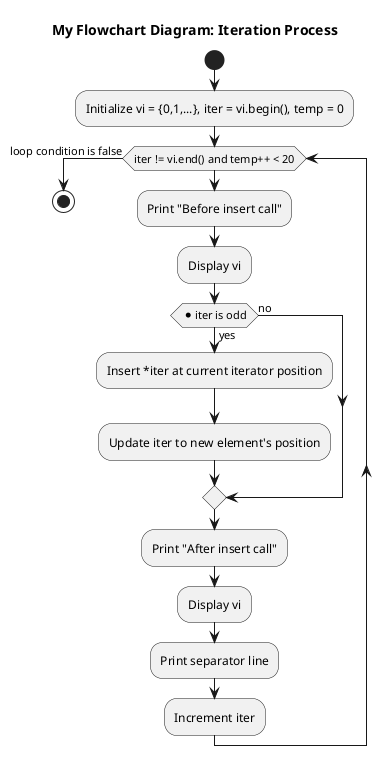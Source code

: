 @startuml
title My Flowchart Diagram: Iteration Process

start
:Initialize vi = {0,1,...}, iter = vi.begin(), temp = 0;

while (iter != vi.end() and temp++ < 20)
    :Print "Before insert call";
    :Display vi;
    if (*iter is odd) then (yes)
        :Insert *iter at current iterator position;
        :Update iter to new element's position;
    else (no)
    endif
    :Print "After insert call";
    :Display vi;
    :Print separator line;
    :Increment iter;
endwhile (loop condition is false)

stop
@enduml